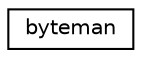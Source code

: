 digraph "Graphical Class Hierarchy"
{
 // INTERACTIVE_SVG=YES
 // LATEX_PDF_SIZE
  edge [fontname="Helvetica",fontsize="10",labelfontname="Helvetica",labelfontsize="10"];
  node [fontname="Helvetica",fontsize="10",shape=record];
  rankdir="LR";
  Node0 [label="byteman",height=0.2,width=0.4,color="black", fillcolor="white", style="filled",URL="$classbyteman.html",tooltip=" "];
}
